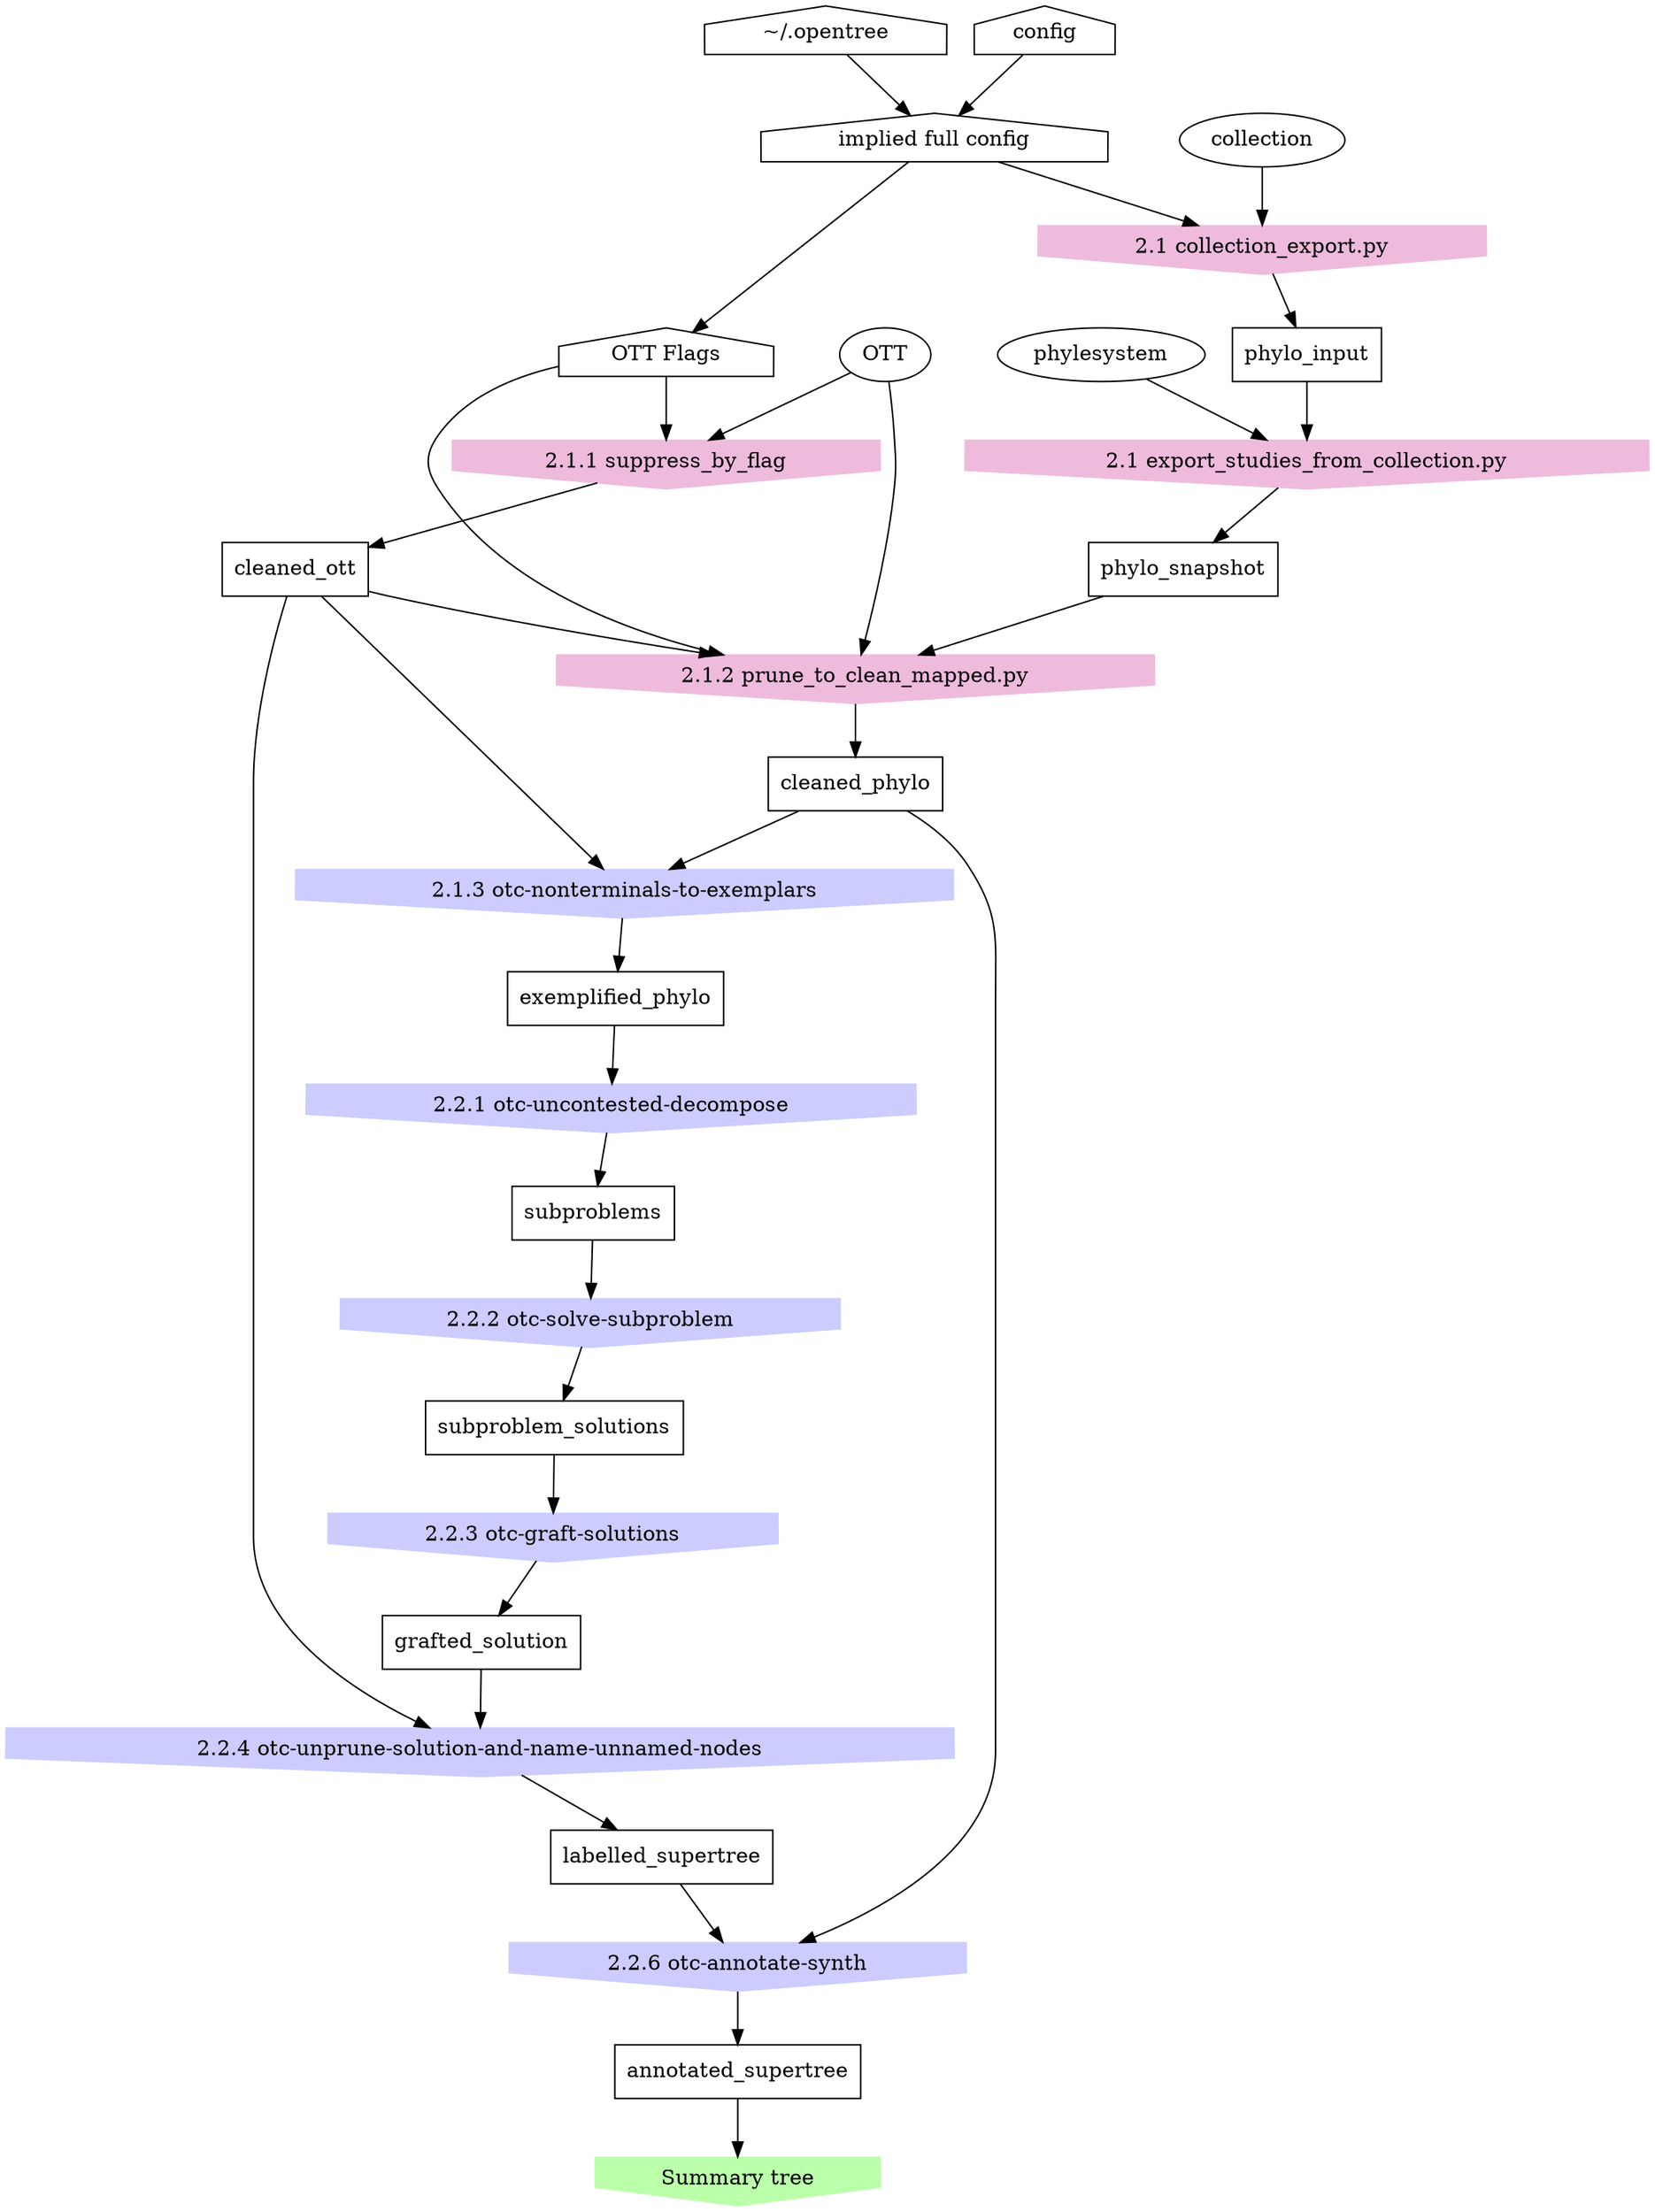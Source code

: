 digraph P {
    homeconfig [shape=house label="~/.opentree"];
    inputconfig [shape=house label="config"];
    impliedconfig [shape=house label="implied full config"];
    homeconfig -> impliedconfig;
    inputconfig -> impliedconfig;

    ottflags [shape=house label="OTT Flags"];
    impliedconfig -> ottflags ;

    ott [shape=oval label="OTT"];
    phylesystem [shape=oval label="phylesystem"];
    synthcoll [shape=oval label="collection"];

    #inpspecifiers [shape=house label="config [opentree]collections"];
    #impliedconfig -> inpspecifiers;

    cleanedotttool [shape=invhouse label="2.1.1 suppress_by_flag", style=filled, color="#EEBBDD"];
    cleanedott [shape=box label="cleaned_ott"];
    ott -> cleanedotttool ;
    ottflags -> cleanedotttool;
    cleanedotttool ->cleanedott;

    phyloinputtool [shape=invhouse label="2.1 collection_export.py", style=filled, color="#EEBBDD"];
    phyloinput [shape=box label="phylo_input"];
    impliedconfig -> phyloinputtool ;
    synthcoll -> phyloinputtool ;
    phyloinputtool -> phyloinput;

    phylosnapshottool [shape=invhouse label="2.1 export_studies_from_collection.py", style=filled, color="#EEBBDD"];
    phylosnapshot [shape=box label="phylo_snapshot"];
    phyloinput -> phylosnapshottool ;
    phylesystem -> phylosnapshottool ;
    phylosnapshottool ->phylosnapshot;

    cleanedphylotool [shape=invhouse label="2.1.2 prune_to_clean_mapped.py", style=filled, color="#EEBBDD"];
    cleanedphylo [shape=box label="cleaned_phylo"];
    phylosnapshot -> cleanedphylotool ;
    ottflags -> cleanedphylotool ;
    ott -> cleanedphylotool ;
    cleanedott -> cleanedphylotool ;
    cleanedphylotool -> cleanedphylo;

    phyloinducedtaxonomytool [shape=invhouse label="2.1.3 otc-nonterminals-to-exemplars" style=filled color="#CCCCFF"];
    exemplifiedphylo [shape=box label="exemplified_phylo"];
    cleanedphylo -> phyloinducedtaxonomytool;
    cleanedott -> phyloinducedtaxonomytool;
    phyloinducedtaxonomytool -> exemplifiedphylo;



    subproblemstool [shape=invhouse label="2.2.1 otc-uncontested-decompose" style=filled color="#CCCCFF"];
    subproblems [shape=box label="subproblems"];
    exemplifiedphylo -> subproblemstool;
    subproblemstool -> subproblems;

    subproblemsolntool [shape=invhouse label="2.2.2 otc-solve-subproblem" style=filled color="#CCCCFF"];
    subproblemsoln [shape=box label="subproblem_solutions"];
    subproblems -> subproblemsolntool;
    subproblemsolntool -> subproblemsoln;

    graftedsolntool [shape=invhouse label="2.2.3 otc-graft-solutions" style=filled color="#CCCCFF"];
    graftedsoln [shape=box label="grafted_solution"];
    subproblemsoln -> graftedsolntool;
    graftedsolntool -> graftedsoln;

    #supertreetopotool [shape=invhouse label="otc-unprune-solution" style=filled color="#CCCCFF"];
    #supertreetopo [shape=box label="full_supertree"];
    #graftedsoln -> supertreetopotool;
    #cleanedott -> supertreetopotool;
    #supertreetopotool -> supertreetopo;

    taxolabelledsupertreetool [shape=invhouse label="2.2.4 otc-unprune-solution-and-name-unnamed-nodes" style=filled color="#CCCCFF"];
    taxolabelledsupertree [shape=box label="labelled_supertree"];
    cleanedott -> taxolabelledsupertreetool;
    graftedsoln -> taxolabelledsupertreetool;
    taxolabelledsupertreetool -> taxolabelledsupertree;

    supertreewithsupporttool [shape=invhouse label="2.2.6 otc-annotate-synth" style=filled color="#CCCCFF"];
    supertreewithsupport [shape=box label="annotated_supertree"];
    taxolabelledsupertree -> supertreewithsupporttool;
    cleanedphylo -> supertreewithsupporttool;
    supertreewithsupporttool -> supertreewithsupport;

    treemachineLite [shape=invhouse label="Summary tree" style=filled color="#BBFFAA"];
    supertreewithsupport -> treemachineLite;

}